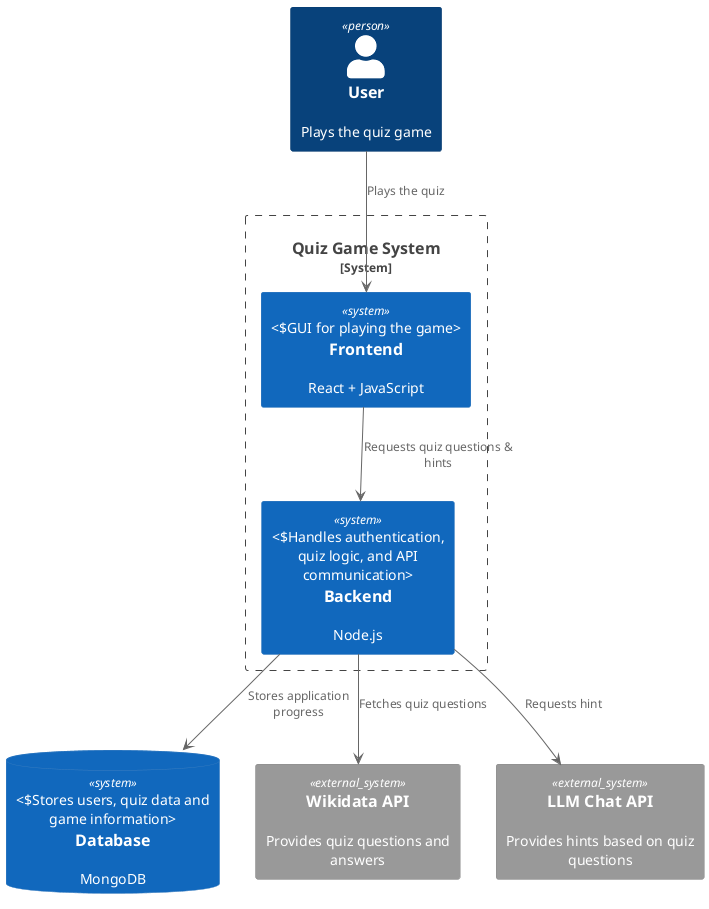 @startuml C4_Technical_Context_Diagram
!include <C4/C4_Context>

Person(user, "User", "Plays the quiz game")
System_Boundary(quizGame, "Quiz Game System") {
    System(frontend, "Frontend", "React + JavaScript", "GUI for playing the game")
    System(backend, "Backend", "Node.js", "Handles authentication, quiz logic, and API communication")
}
SystemDb(database, "Database", "MongoDB", "Stores users, quiz data and game information")
System_Ext(wikidata, "Wikidata API", "Provides quiz questions and answers")
System_Ext(llm, "LLM Chat API", "Provides hints based on quiz questions")

' User interactions
user --> frontend : "Plays the quiz"
frontend --> backend : "Requests quiz questions & hints"
backend --> database : "Stores application progress"

' External API calls
backend --> wikidata : "Fetches quiz questions"
backend --> llm : "Requests hint"

@enduml
